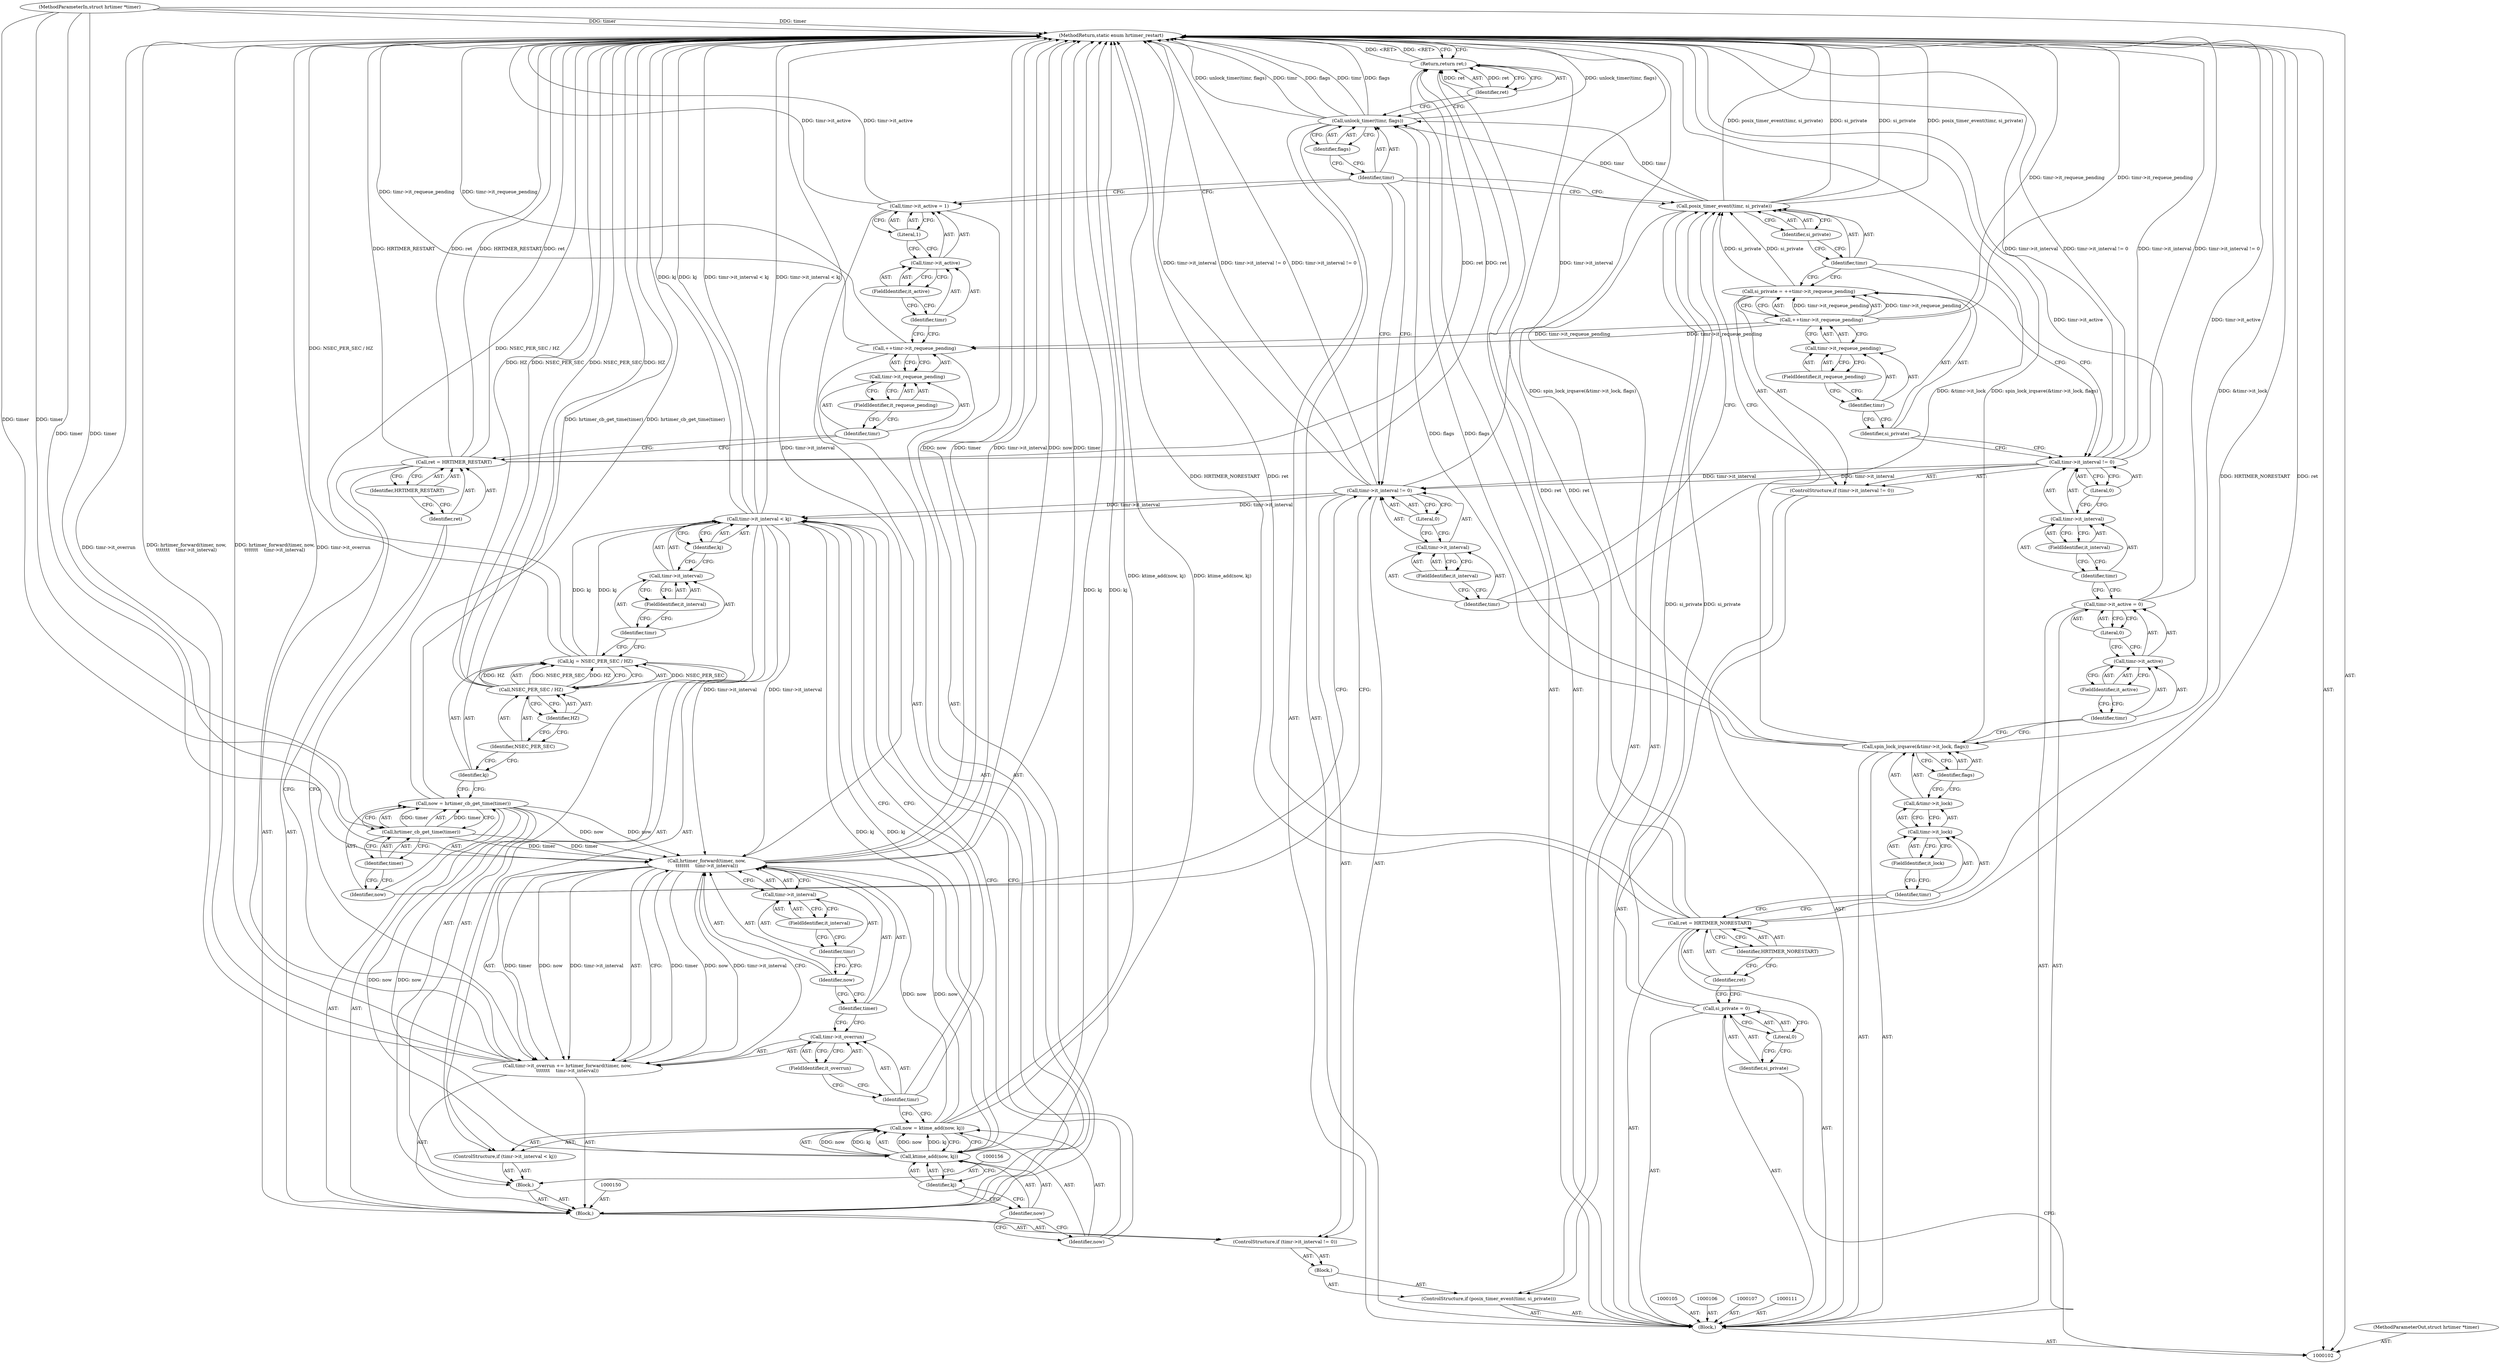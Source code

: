 digraph "0_linux_78c9c4dfbf8c04883941445a195276bb4bb92c76_4" {
"1000200" [label="(MethodReturn,static enum hrtimer_restart)"];
"1000103" [label="(MethodParameterIn,struct hrtimer *timer)"];
"1000279" [label="(MethodParameterOut,struct hrtimer *timer)"];
"1000121" [label="(Call,timr->it_active = 0)"];
"1000122" [label="(Call,timr->it_active)"];
"1000123" [label="(Identifier,timr)"];
"1000125" [label="(Literal,0)"];
"1000124" [label="(FieldIdentifier,it_active)"];
"1000126" [label="(ControlStructure,if (timr->it_interval != 0))"];
"1000130" [label="(FieldIdentifier,it_interval)"];
"1000131" [label="(Literal,0)"];
"1000127" [label="(Call,timr->it_interval != 0)"];
"1000128" [label="(Call,timr->it_interval)"];
"1000129" [label="(Identifier,timr)"];
"1000134" [label="(Call,++timr->it_requeue_pending)"];
"1000135" [label="(Call,timr->it_requeue_pending)"];
"1000136" [label="(Identifier,timr)"];
"1000132" [label="(Call,si_private = ++timr->it_requeue_pending)"];
"1000133" [label="(Identifier,si_private)"];
"1000137" [label="(FieldIdentifier,it_requeue_pending)"];
"1000138" [label="(ControlStructure,if (posix_timer_event(timr, si_private)))"];
"1000140" [label="(Identifier,timr)"];
"1000141" [label="(Identifier,si_private)"];
"1000142" [label="(Block,)"];
"1000139" [label="(Call,posix_timer_event(timr, si_private))"];
"1000104" [label="(Block,)"];
"1000147" [label="(FieldIdentifier,it_interval)"];
"1000143" [label="(ControlStructure,if (timr->it_interval != 0))"];
"1000148" [label="(Literal,0)"];
"1000144" [label="(Call,timr->it_interval != 0)"];
"1000145" [label="(Call,timr->it_interval)"];
"1000146" [label="(Identifier,timr)"];
"1000151" [label="(Call,now = hrtimer_cb_get_time(timer))"];
"1000152" [label="(Identifier,now)"];
"1000153" [label="(Call,hrtimer_cb_get_time(timer))"];
"1000149" [label="(Block,)"];
"1000154" [label="(Identifier,timer)"];
"1000157" [label="(Call,kj = NSEC_PER_SEC / HZ)"];
"1000158" [label="(Identifier,kj)"];
"1000159" [label="(Call,NSEC_PER_SEC / HZ)"];
"1000160" [label="(Identifier,NSEC_PER_SEC)"];
"1000161" [label="(Identifier,HZ)"];
"1000155" [label="(Block,)"];
"1000110" [label="(Literal,0)"];
"1000108" [label="(Call,si_private = 0)"];
"1000109" [label="(Identifier,si_private)"];
"1000166" [label="(FieldIdentifier,it_interval)"];
"1000167" [label="(Identifier,kj)"];
"1000162" [label="(ControlStructure,if (timr->it_interval < kj))"];
"1000163" [label="(Call,timr->it_interval < kj)"];
"1000164" [label="(Call,timr->it_interval)"];
"1000165" [label="(Identifier,timr)"];
"1000170" [label="(Call,ktime_add(now, kj))"];
"1000171" [label="(Identifier,now)"];
"1000172" [label="(Identifier,kj)"];
"1000168" [label="(Call,now = ktime_add(now, kj))"];
"1000169" [label="(Identifier,now)"];
"1000177" [label="(Call,hrtimer_forward(timer, now,\n\t\t\t\t\t\t\t    timr->it_interval))"];
"1000173" [label="(Call,timr->it_overrun += hrtimer_forward(timer, now,\n\t\t\t\t\t\t\t    timr->it_interval))"];
"1000174" [label="(Call,timr->it_overrun)"];
"1000175" [label="(Identifier,timr)"];
"1000178" [label="(Identifier,timer)"];
"1000179" [label="(Identifier,now)"];
"1000176" [label="(FieldIdentifier,it_overrun)"];
"1000180" [label="(Call,timr->it_interval)"];
"1000181" [label="(Identifier,timr)"];
"1000182" [label="(FieldIdentifier,it_interval)"];
"1000185" [label="(Identifier,HRTIMER_RESTART)"];
"1000183" [label="(Call,ret = HRTIMER_RESTART)"];
"1000184" [label="(Identifier,ret)"];
"1000189" [label="(FieldIdentifier,it_requeue_pending)"];
"1000186" [label="(Call,++timr->it_requeue_pending)"];
"1000187" [label="(Call,timr->it_requeue_pending)"];
"1000188" [label="(Identifier,timr)"];
"1000193" [label="(FieldIdentifier,it_active)"];
"1000194" [label="(Literal,1)"];
"1000190" [label="(Call,timr->it_active = 1)"];
"1000191" [label="(Call,timr->it_active)"];
"1000192" [label="(Identifier,timr)"];
"1000112" [label="(Call,ret = HRTIMER_NORESTART)"];
"1000113" [label="(Identifier,ret)"];
"1000114" [label="(Identifier,HRTIMER_NORESTART)"];
"1000195" [label="(Call,unlock_timer(timr, flags))"];
"1000196" [label="(Identifier,timr)"];
"1000197" [label="(Identifier,flags)"];
"1000198" [label="(Return,return ret;)"];
"1000199" [label="(Identifier,ret)"];
"1000115" [label="(Call,spin_lock_irqsave(&timr->it_lock, flags))"];
"1000116" [label="(Call,&timr->it_lock)"];
"1000117" [label="(Call,timr->it_lock)"];
"1000118" [label="(Identifier,timr)"];
"1000119" [label="(FieldIdentifier,it_lock)"];
"1000120" [label="(Identifier,flags)"];
"1000200" -> "1000102"  [label="AST: "];
"1000200" -> "1000198"  [label="CFG: "];
"1000198" -> "1000200"  [label="DDG: <RET>"];
"1000183" -> "1000200"  [label="DDG: HRTIMER_RESTART"];
"1000183" -> "1000200"  [label="DDG: ret"];
"1000177" -> "1000200"  [label="DDG: now"];
"1000177" -> "1000200"  [label="DDG: timer"];
"1000177" -> "1000200"  [label="DDG: timr->it_interval"];
"1000195" -> "1000200"  [label="DDG: flags"];
"1000195" -> "1000200"  [label="DDG: unlock_timer(timr, flags)"];
"1000195" -> "1000200"  [label="DDG: timr"];
"1000127" -> "1000200"  [label="DDG: timr->it_interval"];
"1000127" -> "1000200"  [label="DDG: timr->it_interval != 0"];
"1000173" -> "1000200"  [label="DDG: timr->it_overrun"];
"1000173" -> "1000200"  [label="DDG: hrtimer_forward(timer, now,\n\t\t\t\t\t\t\t    timr->it_interval)"];
"1000157" -> "1000200"  [label="DDG: NSEC_PER_SEC / HZ"];
"1000170" -> "1000200"  [label="DDG: kj"];
"1000186" -> "1000200"  [label="DDG: timr->it_requeue_pending"];
"1000112" -> "1000200"  [label="DDG: HRTIMER_NORESTART"];
"1000112" -> "1000200"  [label="DDG: ret"];
"1000159" -> "1000200"  [label="DDG: NSEC_PER_SEC"];
"1000159" -> "1000200"  [label="DDG: HZ"];
"1000139" -> "1000200"  [label="DDG: si_private"];
"1000139" -> "1000200"  [label="DDG: posix_timer_event(timr, si_private)"];
"1000103" -> "1000200"  [label="DDG: timer"];
"1000144" -> "1000200"  [label="DDG: timr->it_interval != 0"];
"1000144" -> "1000200"  [label="DDG: timr->it_interval"];
"1000163" -> "1000200"  [label="DDG: kj"];
"1000163" -> "1000200"  [label="DDG: timr->it_interval < kj"];
"1000190" -> "1000200"  [label="DDG: timr->it_active"];
"1000115" -> "1000200"  [label="DDG: spin_lock_irqsave(&timr->it_lock, flags)"];
"1000115" -> "1000200"  [label="DDG: &timr->it_lock"];
"1000151" -> "1000200"  [label="DDG: hrtimer_cb_get_time(timer)"];
"1000134" -> "1000200"  [label="DDG: timr->it_requeue_pending"];
"1000121" -> "1000200"  [label="DDG: timr->it_active"];
"1000168" -> "1000200"  [label="DDG: ktime_add(now, kj)"];
"1000103" -> "1000102"  [label="AST: "];
"1000103" -> "1000200"  [label="DDG: timer"];
"1000103" -> "1000153"  [label="DDG: timer"];
"1000103" -> "1000177"  [label="DDG: timer"];
"1000279" -> "1000102"  [label="AST: "];
"1000121" -> "1000104"  [label="AST: "];
"1000121" -> "1000125"  [label="CFG: "];
"1000122" -> "1000121"  [label="AST: "];
"1000125" -> "1000121"  [label="AST: "];
"1000129" -> "1000121"  [label="CFG: "];
"1000121" -> "1000200"  [label="DDG: timr->it_active"];
"1000122" -> "1000121"  [label="AST: "];
"1000122" -> "1000124"  [label="CFG: "];
"1000123" -> "1000122"  [label="AST: "];
"1000124" -> "1000122"  [label="AST: "];
"1000125" -> "1000122"  [label="CFG: "];
"1000123" -> "1000122"  [label="AST: "];
"1000123" -> "1000115"  [label="CFG: "];
"1000124" -> "1000123"  [label="CFG: "];
"1000125" -> "1000121"  [label="AST: "];
"1000125" -> "1000122"  [label="CFG: "];
"1000121" -> "1000125"  [label="CFG: "];
"1000124" -> "1000122"  [label="AST: "];
"1000124" -> "1000123"  [label="CFG: "];
"1000122" -> "1000124"  [label="CFG: "];
"1000126" -> "1000104"  [label="AST: "];
"1000127" -> "1000126"  [label="AST: "];
"1000132" -> "1000126"  [label="AST: "];
"1000130" -> "1000128"  [label="AST: "];
"1000130" -> "1000129"  [label="CFG: "];
"1000128" -> "1000130"  [label="CFG: "];
"1000131" -> "1000127"  [label="AST: "];
"1000131" -> "1000128"  [label="CFG: "];
"1000127" -> "1000131"  [label="CFG: "];
"1000127" -> "1000126"  [label="AST: "];
"1000127" -> "1000131"  [label="CFG: "];
"1000128" -> "1000127"  [label="AST: "];
"1000131" -> "1000127"  [label="AST: "];
"1000133" -> "1000127"  [label="CFG: "];
"1000140" -> "1000127"  [label="CFG: "];
"1000127" -> "1000200"  [label="DDG: timr->it_interval"];
"1000127" -> "1000200"  [label="DDG: timr->it_interval != 0"];
"1000127" -> "1000144"  [label="DDG: timr->it_interval"];
"1000128" -> "1000127"  [label="AST: "];
"1000128" -> "1000130"  [label="CFG: "];
"1000129" -> "1000128"  [label="AST: "];
"1000130" -> "1000128"  [label="AST: "];
"1000131" -> "1000128"  [label="CFG: "];
"1000129" -> "1000128"  [label="AST: "];
"1000129" -> "1000121"  [label="CFG: "];
"1000130" -> "1000129"  [label="CFG: "];
"1000134" -> "1000132"  [label="AST: "];
"1000134" -> "1000135"  [label="CFG: "];
"1000135" -> "1000134"  [label="AST: "];
"1000132" -> "1000134"  [label="CFG: "];
"1000134" -> "1000200"  [label="DDG: timr->it_requeue_pending"];
"1000134" -> "1000132"  [label="DDG: timr->it_requeue_pending"];
"1000134" -> "1000186"  [label="DDG: timr->it_requeue_pending"];
"1000135" -> "1000134"  [label="AST: "];
"1000135" -> "1000137"  [label="CFG: "];
"1000136" -> "1000135"  [label="AST: "];
"1000137" -> "1000135"  [label="AST: "];
"1000134" -> "1000135"  [label="CFG: "];
"1000136" -> "1000135"  [label="AST: "];
"1000136" -> "1000133"  [label="CFG: "];
"1000137" -> "1000136"  [label="CFG: "];
"1000132" -> "1000126"  [label="AST: "];
"1000132" -> "1000134"  [label="CFG: "];
"1000133" -> "1000132"  [label="AST: "];
"1000134" -> "1000132"  [label="AST: "];
"1000140" -> "1000132"  [label="CFG: "];
"1000134" -> "1000132"  [label="DDG: timr->it_requeue_pending"];
"1000132" -> "1000139"  [label="DDG: si_private"];
"1000133" -> "1000132"  [label="AST: "];
"1000133" -> "1000127"  [label="CFG: "];
"1000136" -> "1000133"  [label="CFG: "];
"1000137" -> "1000135"  [label="AST: "];
"1000137" -> "1000136"  [label="CFG: "];
"1000135" -> "1000137"  [label="CFG: "];
"1000138" -> "1000104"  [label="AST: "];
"1000139" -> "1000138"  [label="AST: "];
"1000142" -> "1000138"  [label="AST: "];
"1000140" -> "1000139"  [label="AST: "];
"1000140" -> "1000132"  [label="CFG: "];
"1000140" -> "1000127"  [label="CFG: "];
"1000141" -> "1000140"  [label="CFG: "];
"1000141" -> "1000139"  [label="AST: "];
"1000141" -> "1000140"  [label="CFG: "];
"1000139" -> "1000141"  [label="CFG: "];
"1000142" -> "1000138"  [label="AST: "];
"1000143" -> "1000142"  [label="AST: "];
"1000139" -> "1000138"  [label="AST: "];
"1000139" -> "1000141"  [label="CFG: "];
"1000140" -> "1000139"  [label="AST: "];
"1000141" -> "1000139"  [label="AST: "];
"1000146" -> "1000139"  [label="CFG: "];
"1000196" -> "1000139"  [label="CFG: "];
"1000139" -> "1000200"  [label="DDG: si_private"];
"1000139" -> "1000200"  [label="DDG: posix_timer_event(timr, si_private)"];
"1000132" -> "1000139"  [label="DDG: si_private"];
"1000108" -> "1000139"  [label="DDG: si_private"];
"1000139" -> "1000195"  [label="DDG: timr"];
"1000104" -> "1000102"  [label="AST: "];
"1000105" -> "1000104"  [label="AST: "];
"1000106" -> "1000104"  [label="AST: "];
"1000107" -> "1000104"  [label="AST: "];
"1000108" -> "1000104"  [label="AST: "];
"1000111" -> "1000104"  [label="AST: "];
"1000112" -> "1000104"  [label="AST: "];
"1000115" -> "1000104"  [label="AST: "];
"1000121" -> "1000104"  [label="AST: "];
"1000126" -> "1000104"  [label="AST: "];
"1000138" -> "1000104"  [label="AST: "];
"1000195" -> "1000104"  [label="AST: "];
"1000198" -> "1000104"  [label="AST: "];
"1000147" -> "1000145"  [label="AST: "];
"1000147" -> "1000146"  [label="CFG: "];
"1000145" -> "1000147"  [label="CFG: "];
"1000143" -> "1000142"  [label="AST: "];
"1000144" -> "1000143"  [label="AST: "];
"1000149" -> "1000143"  [label="AST: "];
"1000148" -> "1000144"  [label="AST: "];
"1000148" -> "1000145"  [label="CFG: "];
"1000144" -> "1000148"  [label="CFG: "];
"1000144" -> "1000143"  [label="AST: "];
"1000144" -> "1000148"  [label="CFG: "];
"1000145" -> "1000144"  [label="AST: "];
"1000148" -> "1000144"  [label="AST: "];
"1000152" -> "1000144"  [label="CFG: "];
"1000196" -> "1000144"  [label="CFG: "];
"1000144" -> "1000200"  [label="DDG: timr->it_interval != 0"];
"1000144" -> "1000200"  [label="DDG: timr->it_interval"];
"1000127" -> "1000144"  [label="DDG: timr->it_interval"];
"1000144" -> "1000163"  [label="DDG: timr->it_interval"];
"1000145" -> "1000144"  [label="AST: "];
"1000145" -> "1000147"  [label="CFG: "];
"1000146" -> "1000145"  [label="AST: "];
"1000147" -> "1000145"  [label="AST: "];
"1000148" -> "1000145"  [label="CFG: "];
"1000146" -> "1000145"  [label="AST: "];
"1000146" -> "1000139"  [label="CFG: "];
"1000147" -> "1000146"  [label="CFG: "];
"1000151" -> "1000149"  [label="AST: "];
"1000151" -> "1000153"  [label="CFG: "];
"1000152" -> "1000151"  [label="AST: "];
"1000153" -> "1000151"  [label="AST: "];
"1000158" -> "1000151"  [label="CFG: "];
"1000151" -> "1000200"  [label="DDG: hrtimer_cb_get_time(timer)"];
"1000153" -> "1000151"  [label="DDG: timer"];
"1000151" -> "1000170"  [label="DDG: now"];
"1000151" -> "1000177"  [label="DDG: now"];
"1000152" -> "1000151"  [label="AST: "];
"1000152" -> "1000144"  [label="CFG: "];
"1000154" -> "1000152"  [label="CFG: "];
"1000153" -> "1000151"  [label="AST: "];
"1000153" -> "1000154"  [label="CFG: "];
"1000154" -> "1000153"  [label="AST: "];
"1000151" -> "1000153"  [label="CFG: "];
"1000153" -> "1000151"  [label="DDG: timer"];
"1000103" -> "1000153"  [label="DDG: timer"];
"1000153" -> "1000177"  [label="DDG: timer"];
"1000149" -> "1000143"  [label="AST: "];
"1000150" -> "1000149"  [label="AST: "];
"1000151" -> "1000149"  [label="AST: "];
"1000155" -> "1000149"  [label="AST: "];
"1000173" -> "1000149"  [label="AST: "];
"1000183" -> "1000149"  [label="AST: "];
"1000186" -> "1000149"  [label="AST: "];
"1000190" -> "1000149"  [label="AST: "];
"1000154" -> "1000153"  [label="AST: "];
"1000154" -> "1000152"  [label="CFG: "];
"1000153" -> "1000154"  [label="CFG: "];
"1000157" -> "1000155"  [label="AST: "];
"1000157" -> "1000159"  [label="CFG: "];
"1000158" -> "1000157"  [label="AST: "];
"1000159" -> "1000157"  [label="AST: "];
"1000165" -> "1000157"  [label="CFG: "];
"1000157" -> "1000200"  [label="DDG: NSEC_PER_SEC / HZ"];
"1000159" -> "1000157"  [label="DDG: NSEC_PER_SEC"];
"1000159" -> "1000157"  [label="DDG: HZ"];
"1000157" -> "1000163"  [label="DDG: kj"];
"1000158" -> "1000157"  [label="AST: "];
"1000158" -> "1000151"  [label="CFG: "];
"1000160" -> "1000158"  [label="CFG: "];
"1000159" -> "1000157"  [label="AST: "];
"1000159" -> "1000161"  [label="CFG: "];
"1000160" -> "1000159"  [label="AST: "];
"1000161" -> "1000159"  [label="AST: "];
"1000157" -> "1000159"  [label="CFG: "];
"1000159" -> "1000200"  [label="DDG: NSEC_PER_SEC"];
"1000159" -> "1000200"  [label="DDG: HZ"];
"1000159" -> "1000157"  [label="DDG: NSEC_PER_SEC"];
"1000159" -> "1000157"  [label="DDG: HZ"];
"1000160" -> "1000159"  [label="AST: "];
"1000160" -> "1000158"  [label="CFG: "];
"1000161" -> "1000160"  [label="CFG: "];
"1000161" -> "1000159"  [label="AST: "];
"1000161" -> "1000160"  [label="CFG: "];
"1000159" -> "1000161"  [label="CFG: "];
"1000155" -> "1000149"  [label="AST: "];
"1000156" -> "1000155"  [label="AST: "];
"1000157" -> "1000155"  [label="AST: "];
"1000162" -> "1000155"  [label="AST: "];
"1000110" -> "1000108"  [label="AST: "];
"1000110" -> "1000109"  [label="CFG: "];
"1000108" -> "1000110"  [label="CFG: "];
"1000108" -> "1000104"  [label="AST: "];
"1000108" -> "1000110"  [label="CFG: "];
"1000109" -> "1000108"  [label="AST: "];
"1000110" -> "1000108"  [label="AST: "];
"1000113" -> "1000108"  [label="CFG: "];
"1000108" -> "1000139"  [label="DDG: si_private"];
"1000109" -> "1000108"  [label="AST: "];
"1000109" -> "1000102"  [label="CFG: "];
"1000110" -> "1000109"  [label="CFG: "];
"1000166" -> "1000164"  [label="AST: "];
"1000166" -> "1000165"  [label="CFG: "];
"1000164" -> "1000166"  [label="CFG: "];
"1000167" -> "1000163"  [label="AST: "];
"1000167" -> "1000164"  [label="CFG: "];
"1000163" -> "1000167"  [label="CFG: "];
"1000162" -> "1000155"  [label="AST: "];
"1000163" -> "1000162"  [label="AST: "];
"1000168" -> "1000162"  [label="AST: "];
"1000163" -> "1000162"  [label="AST: "];
"1000163" -> "1000167"  [label="CFG: "];
"1000164" -> "1000163"  [label="AST: "];
"1000167" -> "1000163"  [label="AST: "];
"1000169" -> "1000163"  [label="CFG: "];
"1000175" -> "1000163"  [label="CFG: "];
"1000163" -> "1000200"  [label="DDG: kj"];
"1000163" -> "1000200"  [label="DDG: timr->it_interval < kj"];
"1000144" -> "1000163"  [label="DDG: timr->it_interval"];
"1000157" -> "1000163"  [label="DDG: kj"];
"1000163" -> "1000170"  [label="DDG: kj"];
"1000163" -> "1000177"  [label="DDG: timr->it_interval"];
"1000164" -> "1000163"  [label="AST: "];
"1000164" -> "1000166"  [label="CFG: "];
"1000165" -> "1000164"  [label="AST: "];
"1000166" -> "1000164"  [label="AST: "];
"1000167" -> "1000164"  [label="CFG: "];
"1000165" -> "1000164"  [label="AST: "];
"1000165" -> "1000157"  [label="CFG: "];
"1000166" -> "1000165"  [label="CFG: "];
"1000170" -> "1000168"  [label="AST: "];
"1000170" -> "1000172"  [label="CFG: "];
"1000171" -> "1000170"  [label="AST: "];
"1000172" -> "1000170"  [label="AST: "];
"1000168" -> "1000170"  [label="CFG: "];
"1000170" -> "1000200"  [label="DDG: kj"];
"1000170" -> "1000168"  [label="DDG: now"];
"1000170" -> "1000168"  [label="DDG: kj"];
"1000151" -> "1000170"  [label="DDG: now"];
"1000163" -> "1000170"  [label="DDG: kj"];
"1000171" -> "1000170"  [label="AST: "];
"1000171" -> "1000169"  [label="CFG: "];
"1000172" -> "1000171"  [label="CFG: "];
"1000172" -> "1000170"  [label="AST: "];
"1000172" -> "1000171"  [label="CFG: "];
"1000170" -> "1000172"  [label="CFG: "];
"1000168" -> "1000162"  [label="AST: "];
"1000168" -> "1000170"  [label="CFG: "];
"1000169" -> "1000168"  [label="AST: "];
"1000170" -> "1000168"  [label="AST: "];
"1000175" -> "1000168"  [label="CFG: "];
"1000168" -> "1000200"  [label="DDG: ktime_add(now, kj)"];
"1000170" -> "1000168"  [label="DDG: now"];
"1000170" -> "1000168"  [label="DDG: kj"];
"1000168" -> "1000177"  [label="DDG: now"];
"1000169" -> "1000168"  [label="AST: "];
"1000169" -> "1000163"  [label="CFG: "];
"1000171" -> "1000169"  [label="CFG: "];
"1000177" -> "1000173"  [label="AST: "];
"1000177" -> "1000180"  [label="CFG: "];
"1000178" -> "1000177"  [label="AST: "];
"1000179" -> "1000177"  [label="AST: "];
"1000180" -> "1000177"  [label="AST: "];
"1000173" -> "1000177"  [label="CFG: "];
"1000177" -> "1000200"  [label="DDG: now"];
"1000177" -> "1000200"  [label="DDG: timer"];
"1000177" -> "1000200"  [label="DDG: timr->it_interval"];
"1000177" -> "1000173"  [label="DDG: timer"];
"1000177" -> "1000173"  [label="DDG: now"];
"1000177" -> "1000173"  [label="DDG: timr->it_interval"];
"1000153" -> "1000177"  [label="DDG: timer"];
"1000103" -> "1000177"  [label="DDG: timer"];
"1000168" -> "1000177"  [label="DDG: now"];
"1000151" -> "1000177"  [label="DDG: now"];
"1000163" -> "1000177"  [label="DDG: timr->it_interval"];
"1000173" -> "1000149"  [label="AST: "];
"1000173" -> "1000177"  [label="CFG: "];
"1000174" -> "1000173"  [label="AST: "];
"1000177" -> "1000173"  [label="AST: "];
"1000184" -> "1000173"  [label="CFG: "];
"1000173" -> "1000200"  [label="DDG: timr->it_overrun"];
"1000173" -> "1000200"  [label="DDG: hrtimer_forward(timer, now,\n\t\t\t\t\t\t\t    timr->it_interval)"];
"1000177" -> "1000173"  [label="DDG: timer"];
"1000177" -> "1000173"  [label="DDG: now"];
"1000177" -> "1000173"  [label="DDG: timr->it_interval"];
"1000174" -> "1000173"  [label="AST: "];
"1000174" -> "1000176"  [label="CFG: "];
"1000175" -> "1000174"  [label="AST: "];
"1000176" -> "1000174"  [label="AST: "];
"1000178" -> "1000174"  [label="CFG: "];
"1000175" -> "1000174"  [label="AST: "];
"1000175" -> "1000168"  [label="CFG: "];
"1000175" -> "1000163"  [label="CFG: "];
"1000176" -> "1000175"  [label="CFG: "];
"1000178" -> "1000177"  [label="AST: "];
"1000178" -> "1000174"  [label="CFG: "];
"1000179" -> "1000178"  [label="CFG: "];
"1000179" -> "1000177"  [label="AST: "];
"1000179" -> "1000178"  [label="CFG: "];
"1000181" -> "1000179"  [label="CFG: "];
"1000176" -> "1000174"  [label="AST: "];
"1000176" -> "1000175"  [label="CFG: "];
"1000174" -> "1000176"  [label="CFG: "];
"1000180" -> "1000177"  [label="AST: "];
"1000180" -> "1000182"  [label="CFG: "];
"1000181" -> "1000180"  [label="AST: "];
"1000182" -> "1000180"  [label="AST: "];
"1000177" -> "1000180"  [label="CFG: "];
"1000181" -> "1000180"  [label="AST: "];
"1000181" -> "1000179"  [label="CFG: "];
"1000182" -> "1000181"  [label="CFG: "];
"1000182" -> "1000180"  [label="AST: "];
"1000182" -> "1000181"  [label="CFG: "];
"1000180" -> "1000182"  [label="CFG: "];
"1000185" -> "1000183"  [label="AST: "];
"1000185" -> "1000184"  [label="CFG: "];
"1000183" -> "1000185"  [label="CFG: "];
"1000183" -> "1000149"  [label="AST: "];
"1000183" -> "1000185"  [label="CFG: "];
"1000184" -> "1000183"  [label="AST: "];
"1000185" -> "1000183"  [label="AST: "];
"1000188" -> "1000183"  [label="CFG: "];
"1000183" -> "1000200"  [label="DDG: HRTIMER_RESTART"];
"1000183" -> "1000200"  [label="DDG: ret"];
"1000183" -> "1000198"  [label="DDG: ret"];
"1000184" -> "1000183"  [label="AST: "];
"1000184" -> "1000173"  [label="CFG: "];
"1000185" -> "1000184"  [label="CFG: "];
"1000189" -> "1000187"  [label="AST: "];
"1000189" -> "1000188"  [label="CFG: "];
"1000187" -> "1000189"  [label="CFG: "];
"1000186" -> "1000149"  [label="AST: "];
"1000186" -> "1000187"  [label="CFG: "];
"1000187" -> "1000186"  [label="AST: "];
"1000192" -> "1000186"  [label="CFG: "];
"1000186" -> "1000200"  [label="DDG: timr->it_requeue_pending"];
"1000134" -> "1000186"  [label="DDG: timr->it_requeue_pending"];
"1000187" -> "1000186"  [label="AST: "];
"1000187" -> "1000189"  [label="CFG: "];
"1000188" -> "1000187"  [label="AST: "];
"1000189" -> "1000187"  [label="AST: "];
"1000186" -> "1000187"  [label="CFG: "];
"1000188" -> "1000187"  [label="AST: "];
"1000188" -> "1000183"  [label="CFG: "];
"1000189" -> "1000188"  [label="CFG: "];
"1000193" -> "1000191"  [label="AST: "];
"1000193" -> "1000192"  [label="CFG: "];
"1000191" -> "1000193"  [label="CFG: "];
"1000194" -> "1000190"  [label="AST: "];
"1000194" -> "1000191"  [label="CFG: "];
"1000190" -> "1000194"  [label="CFG: "];
"1000190" -> "1000149"  [label="AST: "];
"1000190" -> "1000194"  [label="CFG: "];
"1000191" -> "1000190"  [label="AST: "];
"1000194" -> "1000190"  [label="AST: "];
"1000196" -> "1000190"  [label="CFG: "];
"1000190" -> "1000200"  [label="DDG: timr->it_active"];
"1000191" -> "1000190"  [label="AST: "];
"1000191" -> "1000193"  [label="CFG: "];
"1000192" -> "1000191"  [label="AST: "];
"1000193" -> "1000191"  [label="AST: "];
"1000194" -> "1000191"  [label="CFG: "];
"1000192" -> "1000191"  [label="AST: "];
"1000192" -> "1000186"  [label="CFG: "];
"1000193" -> "1000192"  [label="CFG: "];
"1000112" -> "1000104"  [label="AST: "];
"1000112" -> "1000114"  [label="CFG: "];
"1000113" -> "1000112"  [label="AST: "];
"1000114" -> "1000112"  [label="AST: "];
"1000118" -> "1000112"  [label="CFG: "];
"1000112" -> "1000200"  [label="DDG: HRTIMER_NORESTART"];
"1000112" -> "1000200"  [label="DDG: ret"];
"1000112" -> "1000198"  [label="DDG: ret"];
"1000113" -> "1000112"  [label="AST: "];
"1000113" -> "1000108"  [label="CFG: "];
"1000114" -> "1000113"  [label="CFG: "];
"1000114" -> "1000112"  [label="AST: "];
"1000114" -> "1000113"  [label="CFG: "];
"1000112" -> "1000114"  [label="CFG: "];
"1000195" -> "1000104"  [label="AST: "];
"1000195" -> "1000197"  [label="CFG: "];
"1000196" -> "1000195"  [label="AST: "];
"1000197" -> "1000195"  [label="AST: "];
"1000199" -> "1000195"  [label="CFG: "];
"1000195" -> "1000200"  [label="DDG: flags"];
"1000195" -> "1000200"  [label="DDG: unlock_timer(timr, flags)"];
"1000195" -> "1000200"  [label="DDG: timr"];
"1000139" -> "1000195"  [label="DDG: timr"];
"1000115" -> "1000195"  [label="DDG: flags"];
"1000196" -> "1000195"  [label="AST: "];
"1000196" -> "1000190"  [label="CFG: "];
"1000196" -> "1000144"  [label="CFG: "];
"1000196" -> "1000139"  [label="CFG: "];
"1000197" -> "1000196"  [label="CFG: "];
"1000197" -> "1000195"  [label="AST: "];
"1000197" -> "1000196"  [label="CFG: "];
"1000195" -> "1000197"  [label="CFG: "];
"1000198" -> "1000104"  [label="AST: "];
"1000198" -> "1000199"  [label="CFG: "];
"1000199" -> "1000198"  [label="AST: "];
"1000200" -> "1000198"  [label="CFG: "];
"1000198" -> "1000200"  [label="DDG: <RET>"];
"1000199" -> "1000198"  [label="DDG: ret"];
"1000183" -> "1000198"  [label="DDG: ret"];
"1000112" -> "1000198"  [label="DDG: ret"];
"1000199" -> "1000198"  [label="AST: "];
"1000199" -> "1000195"  [label="CFG: "];
"1000198" -> "1000199"  [label="CFG: "];
"1000199" -> "1000198"  [label="DDG: ret"];
"1000115" -> "1000104"  [label="AST: "];
"1000115" -> "1000120"  [label="CFG: "];
"1000116" -> "1000115"  [label="AST: "];
"1000120" -> "1000115"  [label="AST: "];
"1000123" -> "1000115"  [label="CFG: "];
"1000115" -> "1000200"  [label="DDG: spin_lock_irqsave(&timr->it_lock, flags)"];
"1000115" -> "1000200"  [label="DDG: &timr->it_lock"];
"1000115" -> "1000195"  [label="DDG: flags"];
"1000116" -> "1000115"  [label="AST: "];
"1000116" -> "1000117"  [label="CFG: "];
"1000117" -> "1000116"  [label="AST: "];
"1000120" -> "1000116"  [label="CFG: "];
"1000117" -> "1000116"  [label="AST: "];
"1000117" -> "1000119"  [label="CFG: "];
"1000118" -> "1000117"  [label="AST: "];
"1000119" -> "1000117"  [label="AST: "];
"1000116" -> "1000117"  [label="CFG: "];
"1000118" -> "1000117"  [label="AST: "];
"1000118" -> "1000112"  [label="CFG: "];
"1000119" -> "1000118"  [label="CFG: "];
"1000119" -> "1000117"  [label="AST: "];
"1000119" -> "1000118"  [label="CFG: "];
"1000117" -> "1000119"  [label="CFG: "];
"1000120" -> "1000115"  [label="AST: "];
"1000120" -> "1000116"  [label="CFG: "];
"1000115" -> "1000120"  [label="CFG: "];
}

